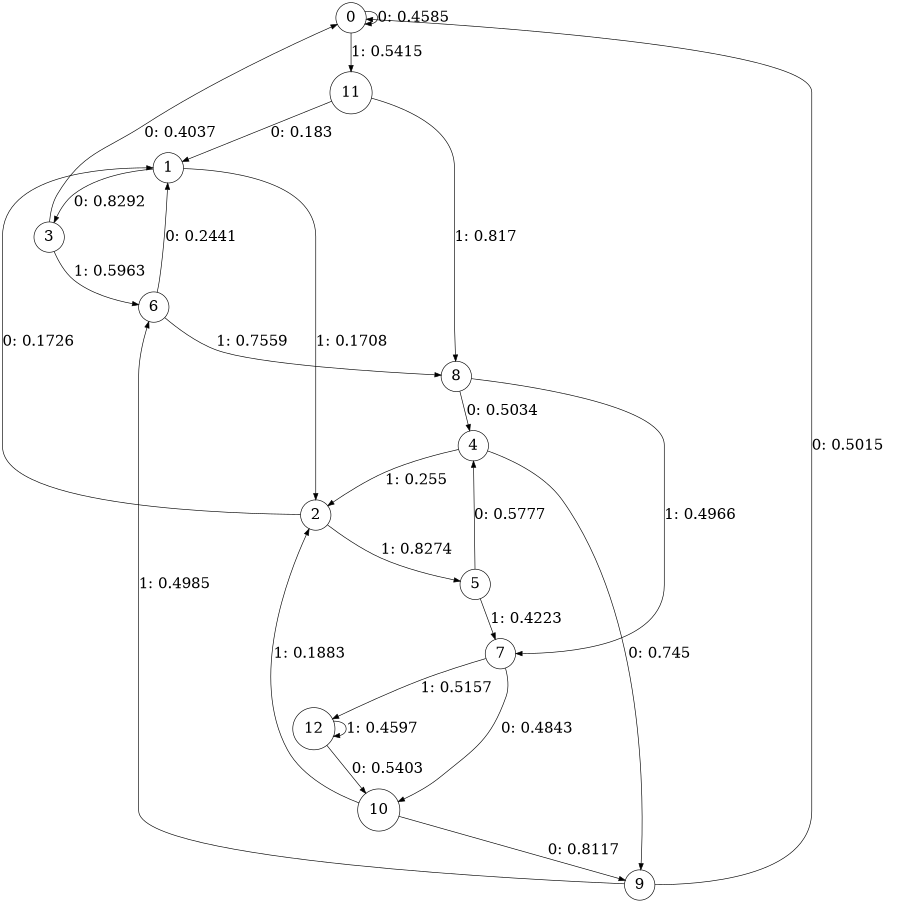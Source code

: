 digraph "ch12faceL4" {
size = "6,8.5";
ratio = "fill";
node [shape = circle];
node [fontsize = 24];
edge [fontsize = 24];
0 -> 0 [label = "0: 0.4585   "];
0 -> 11 [label = "1: 0.5415   "];
1 -> 3 [label = "0: 0.8292   "];
1 -> 2 [label = "1: 0.1708   "];
2 -> 1 [label = "0: 0.1726   "];
2 -> 5 [label = "1: 0.8274   "];
3 -> 0 [label = "0: 0.4037   "];
3 -> 6 [label = "1: 0.5963   "];
4 -> 9 [label = "0: 0.745    "];
4 -> 2 [label = "1: 0.255    "];
5 -> 4 [label = "0: 0.5777   "];
5 -> 7 [label = "1: 0.4223   "];
6 -> 1 [label = "0: 0.2441   "];
6 -> 8 [label = "1: 0.7559   "];
7 -> 10 [label = "0: 0.4843   "];
7 -> 12 [label = "1: 0.5157   "];
8 -> 4 [label = "0: 0.5034   "];
8 -> 7 [label = "1: 0.4966   "];
9 -> 0 [label = "0: 0.5015   "];
9 -> 6 [label = "1: 0.4985   "];
10 -> 9 [label = "0: 0.8117   "];
10 -> 2 [label = "1: 0.1883   "];
11 -> 1 [label = "0: 0.183    "];
11 -> 8 [label = "1: 0.817    "];
12 -> 10 [label = "0: 0.5403   "];
12 -> 12 [label = "1: 0.4597   "];
}